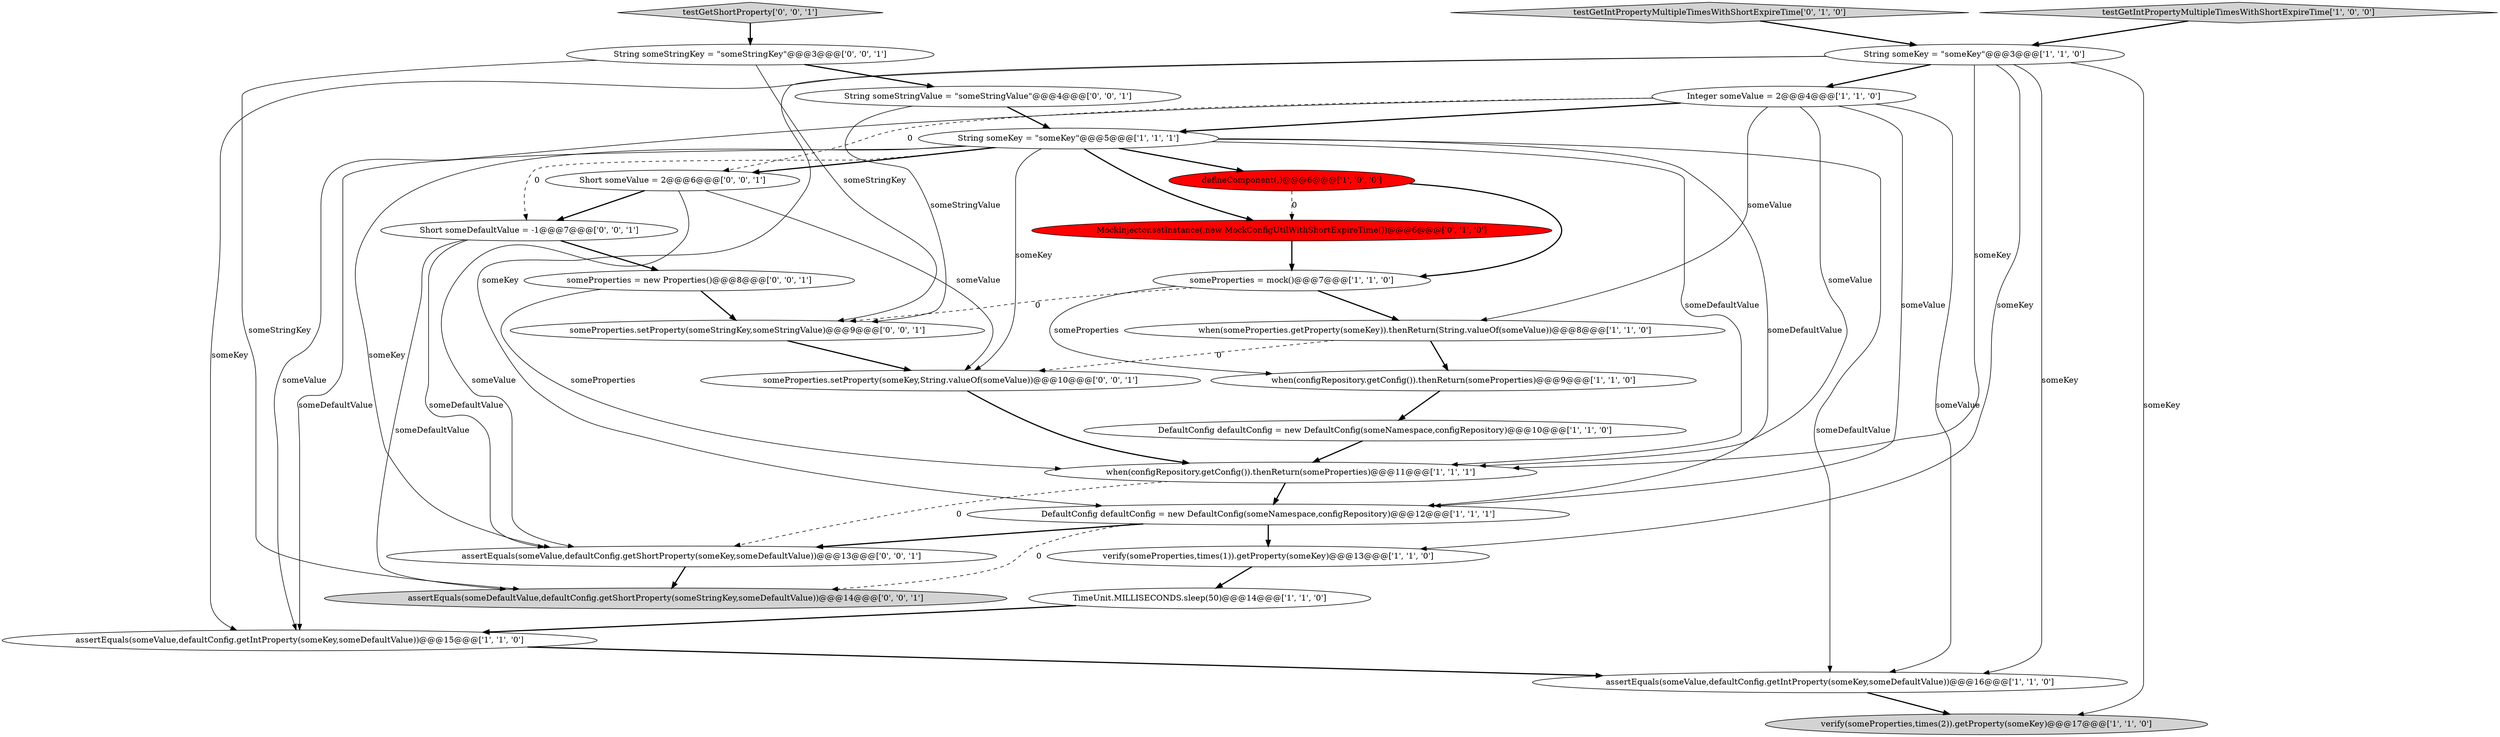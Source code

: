 digraph {
21 [style = filled, label = "someProperties.setProperty(someKey,String.valueOf(someValue))@@@10@@@['0', '0', '1']", fillcolor = white, shape = ellipse image = "AAA0AAABBB3BBB"];
27 [style = filled, label = "Short someValue = 2@@@6@@@['0', '0', '1']", fillcolor = white, shape = ellipse image = "AAA0AAABBB3BBB"];
1 [style = filled, label = "testGetIntPropertyMultipleTimesWithShortExpireTime['1', '0', '0']", fillcolor = lightgray, shape = diamond image = "AAA0AAABBB1BBB"];
25 [style = filled, label = "someProperties = new Properties()@@@8@@@['0', '0', '1']", fillcolor = white, shape = ellipse image = "AAA0AAABBB3BBB"];
6 [style = filled, label = "verify(someProperties,times(1)).getProperty(someKey)@@@13@@@['1', '1', '0']", fillcolor = white, shape = ellipse image = "AAA0AAABBB1BBB"];
26 [style = filled, label = "String someStringKey = \"someStringKey\"@@@3@@@['0', '0', '1']", fillcolor = white, shape = ellipse image = "AAA0AAABBB3BBB"];
15 [style = filled, label = "when(configRepository.getConfig()).thenReturn(someProperties)@@@11@@@['1', '1', '1']", fillcolor = white, shape = ellipse image = "AAA0AAABBB1BBB"];
16 [style = filled, label = "testGetIntPropertyMultipleTimesWithShortExpireTime['0', '1', '0']", fillcolor = lightgray, shape = diamond image = "AAA0AAABBB2BBB"];
17 [style = filled, label = "MockInjector.setInstance(,new MockConfigUtilWithShortExpireTime())@@@6@@@['0', '1', '0']", fillcolor = red, shape = ellipse image = "AAA1AAABBB2BBB"];
11 [style = filled, label = "Integer someValue = 2@@@4@@@['1', '1', '0']", fillcolor = white, shape = ellipse image = "AAA0AAABBB1BBB"];
19 [style = filled, label = "someProperties.setProperty(someStringKey,someStringValue)@@@9@@@['0', '0', '1']", fillcolor = white, shape = ellipse image = "AAA0AAABBB3BBB"];
22 [style = filled, label = "Short someDefaultValue = -1@@@7@@@['0', '0', '1']", fillcolor = white, shape = ellipse image = "AAA0AAABBB3BBB"];
4 [style = filled, label = "verify(someProperties,times(2)).getProperty(someKey)@@@17@@@['1', '1', '0']", fillcolor = lightgray, shape = ellipse image = "AAA0AAABBB1BBB"];
10 [style = filled, label = "String someKey = \"someKey\"@@@5@@@['1', '1', '1']", fillcolor = white, shape = ellipse image = "AAA0AAABBB1BBB"];
13 [style = filled, label = "DefaultConfig defaultConfig = new DefaultConfig(someNamespace,configRepository)@@@12@@@['1', '1', '1']", fillcolor = white, shape = ellipse image = "AAA0AAABBB1BBB"];
14 [style = filled, label = "someProperties = mock()@@@7@@@['1', '1', '0']", fillcolor = white, shape = ellipse image = "AAA0AAABBB1BBB"];
7 [style = filled, label = "when(configRepository.getConfig()).thenReturn(someProperties)@@@9@@@['1', '1', '0']", fillcolor = white, shape = ellipse image = "AAA0AAABBB1BBB"];
9 [style = filled, label = "assertEquals(someValue,defaultConfig.getIntProperty(someKey,someDefaultValue))@@@15@@@['1', '1', '0']", fillcolor = white, shape = ellipse image = "AAA0AAABBB1BBB"];
12 [style = filled, label = "String someKey = \"someKey\"@@@3@@@['1', '1', '0']", fillcolor = white, shape = ellipse image = "AAA0AAABBB1BBB"];
8 [style = filled, label = "DefaultConfig defaultConfig = new DefaultConfig(someNamespace,configRepository)@@@10@@@['1', '1', '0']", fillcolor = white, shape = ellipse image = "AAA0AAABBB1BBB"];
20 [style = filled, label = "String someStringValue = \"someStringValue\"@@@4@@@['0', '0', '1']", fillcolor = white, shape = ellipse image = "AAA0AAABBB3BBB"];
23 [style = filled, label = "assertEquals(someValue,defaultConfig.getShortProperty(someKey,someDefaultValue))@@@13@@@['0', '0', '1']", fillcolor = white, shape = ellipse image = "AAA0AAABBB3BBB"];
18 [style = filled, label = "testGetShortProperty['0', '0', '1']", fillcolor = lightgray, shape = diamond image = "AAA0AAABBB3BBB"];
5 [style = filled, label = "assertEquals(someValue,defaultConfig.getIntProperty(someKey,someDefaultValue))@@@16@@@['1', '1', '0']", fillcolor = white, shape = ellipse image = "AAA0AAABBB1BBB"];
0 [style = filled, label = "TimeUnit.MILLISECONDS.sleep(50)@@@14@@@['1', '1', '0']", fillcolor = white, shape = ellipse image = "AAA0AAABBB1BBB"];
24 [style = filled, label = "assertEquals(someDefaultValue,defaultConfig.getShortProperty(someStringKey,someDefaultValue))@@@14@@@['0', '0', '1']", fillcolor = lightgray, shape = ellipse image = "AAA0AAABBB3BBB"];
3 [style = filled, label = "when(someProperties.getProperty(someKey)).thenReturn(String.valueOf(someValue))@@@8@@@['1', '1', '0']", fillcolor = white, shape = ellipse image = "AAA0AAABBB1BBB"];
2 [style = filled, label = "defineComponent(,)@@@6@@@['1', '0', '0']", fillcolor = red, shape = ellipse image = "AAA1AAABBB1BBB"];
14->3 [style = bold, label=""];
22->25 [style = bold, label=""];
12->5 [style = solid, label="someKey"];
0->9 [style = bold, label=""];
15->13 [style = bold, label=""];
12->13 [style = solid, label="someKey"];
15->23 [style = dashed, label="0"];
8->15 [style = bold, label=""];
3->21 [style = dashed, label="0"];
27->23 [style = solid, label="someValue"];
10->27 [style = bold, label=""];
10->5 [style = solid, label="someDefaultValue"];
21->15 [style = bold, label=""];
18->26 [style = bold, label=""];
12->11 [style = bold, label=""];
10->23 [style = solid, label="someKey"];
22->23 [style = solid, label="someDefaultValue"];
10->17 [style = bold, label=""];
6->0 [style = bold, label=""];
10->13 [style = solid, label="someDefaultValue"];
10->22 [style = dashed, label="0"];
7->8 [style = bold, label=""];
27->21 [style = solid, label="someValue"];
27->22 [style = bold, label=""];
12->4 [style = solid, label="someKey"];
10->21 [style = solid, label="someKey"];
25->15 [style = solid, label="someProperties"];
2->17 [style = dashed, label="0"];
11->15 [style = solid, label="someValue"];
26->19 [style = solid, label="someStringKey"];
20->10 [style = bold, label=""];
10->9 [style = solid, label="someDefaultValue"];
20->19 [style = solid, label="someStringValue"];
23->24 [style = bold, label=""];
13->24 [style = dashed, label="0"];
26->24 [style = solid, label="someStringKey"];
3->7 [style = bold, label=""];
17->14 [style = bold, label=""];
11->10 [style = bold, label=""];
11->3 [style = solid, label="someValue"];
12->9 [style = solid, label="someKey"];
14->7 [style = solid, label="someProperties"];
12->6 [style = solid, label="someKey"];
5->4 [style = bold, label=""];
2->14 [style = bold, label=""];
25->19 [style = bold, label=""];
22->24 [style = solid, label="someDefaultValue"];
1->12 [style = bold, label=""];
13->23 [style = bold, label=""];
9->5 [style = bold, label=""];
12->15 [style = solid, label="someKey"];
11->5 [style = solid, label="someValue"];
10->2 [style = bold, label=""];
14->19 [style = dashed, label="0"];
11->9 [style = solid, label="someValue"];
11->13 [style = solid, label="someValue"];
11->27 [style = dashed, label="0"];
13->6 [style = bold, label=""];
16->12 [style = bold, label=""];
26->20 [style = bold, label=""];
10->15 [style = solid, label="someDefaultValue"];
19->21 [style = bold, label=""];
}
